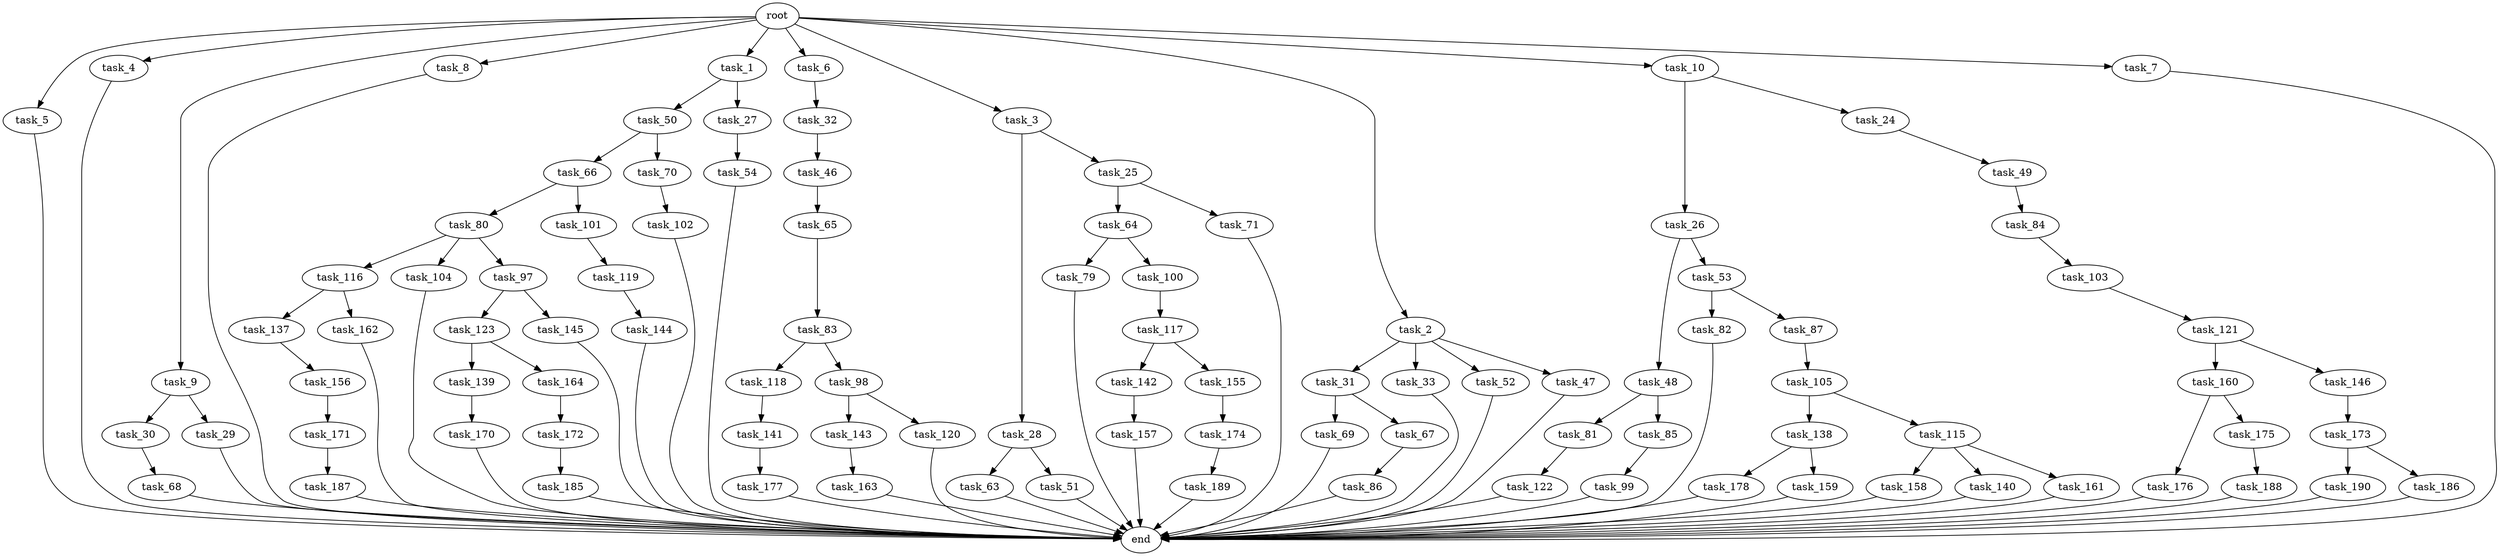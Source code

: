 digraph G {
  task_172 [size="6957847019.520000"];
  task_122 [size="2147483648.000000"];
  task_50 [size="6957847019.520000"];
  task_119 [size="773094113.280000"];
  task_185 [size="6957847019.520000"];
  task_187 [size="4209067950.080000"];
  task_66 [size="4209067950.080000"];
  task_5 [size="10.240000"];
  task_4 [size="10.240000"];
  task_121 [size="343597383.680000"];
  task_27 [size="6957847019.520000"];
  task_81 [size="8589934592.000000"];
  task_31 [size="1374389534.720000"];
  task_143 [size="8589934592.000000"];
  task_26 [size="1374389534.720000"];
  task_64 [size="343597383.680000"];
  task_103 [size="343597383.680000"];
  task_118 [size="1374389534.720000"];
  task_141 [size="8589934592.000000"];
  task_190 [size="343597383.680000"];
  task_116 [size="343597383.680000"];
  task_28 [size="5497558138.880000"];
  task_102 [size="1374389534.720000"];
  task_82 [size="343597383.680000"];
  task_9 [size="10.240000"];
  task_54 [size="5497558138.880000"];
  task_174 [size="6957847019.520000"];
  task_33 [size="1374389534.720000"];
  task_142 [size="6957847019.520000"];
  task_186 [size="343597383.680000"];
  root [size="0.000000"];
  task_8 [size="10.240000"];
  task_117 [size="2147483648.000000"];
  task_86 [size="5497558138.880000"];
  task_160 [size="2147483648.000000"];
  task_80 [size="5497558138.880000"];
  task_83 [size="343597383.680000"];
  task_1 [size="10.240000"];
  task_105 [size="1374389534.720000"];
  task_188 [size="4209067950.080000"];
  task_52 [size="1374389534.720000"];
  task_158 [size="6957847019.520000"];
  task_24 [size="1374389534.720000"];
  task_85 [size="8589934592.000000"];
  task_157 [size="8589934592.000000"];
  task_104 [size="343597383.680000"];
  task_177 [size="3092376453.120000"];
  task_123 [size="6957847019.520000"];
  task_140 [size="6957847019.520000"];
  task_63 [size="6957847019.520000"];
  task_6 [size="10.240000"];
  task_173 [size="343597383.680000"];
  task_3 [size="10.240000"];
  task_99 [size="1374389534.720000"];
  task_139 [size="2147483648.000000"];
  end [size="0.000000"];
  task_144 [size="2147483648.000000"];
  task_70 [size="4209067950.080000"];
  task_69 [size="343597383.680000"];
  task_49 [size="5497558138.880000"];
  task_176 [size="8589934592.000000"];
  task_71 [size="343597383.680000"];
  task_84 [size="773094113.280000"];
  task_170 [size="1374389534.720000"];
  task_163 [size="8589934592.000000"];
  task_161 [size="6957847019.520000"];
  task_30 [size="6957847019.520000"];
  task_137 [size="6957847019.520000"];
  task_79 [size="773094113.280000"];
  task_48 [size="3092376453.120000"];
  task_46 [size="3092376453.120000"];
  task_32 [size="1374389534.720000"];
  task_145 [size="6957847019.520000"];
  task_162 [size="6957847019.520000"];
  task_2 [size="10.240000"];
  task_138 [size="773094113.280000"];
  task_25 [size="5497558138.880000"];
  task_171 [size="1374389534.720000"];
  task_156 [size="8589934592.000000"];
  task_146 [size="2147483648.000000"];
  task_29 [size="6957847019.520000"];
  task_87 [size="343597383.680000"];
  task_51 [size="6957847019.520000"];
  task_178 [size="4209067950.080000"];
  task_164 [size="2147483648.000000"];
  task_97 [size="343597383.680000"];
  task_155 [size="6957847019.520000"];
  task_10 [size="10.240000"];
  task_65 [size="5497558138.880000"];
  task_67 [size="343597383.680000"];
  task_7 [size="10.240000"];
  task_189 [size="1374389534.720000"];
  task_115 [size="773094113.280000"];
  task_120 [size="8589934592.000000"];
  task_47 [size="1374389534.720000"];
  task_100 [size="773094113.280000"];
  task_98 [size="1374389534.720000"];
  task_68 [size="1374389534.720000"];
  task_101 [size="5497558138.880000"];
  task_159 [size="4209067950.080000"];
  task_175 [size="8589934592.000000"];
  task_53 [size="3092376453.120000"];

  task_172 -> task_185 [size="679477248.000000"];
  task_122 -> end [size="1.000000"];
  task_50 -> task_70 [size="411041792.000000"];
  task_50 -> task_66 [size="411041792.000000"];
  task_119 -> task_144 [size="209715200.000000"];
  task_185 -> end [size="1.000000"];
  task_187 -> end [size="1.000000"];
  task_66 -> task_80 [size="536870912.000000"];
  task_66 -> task_101 [size="536870912.000000"];
  task_5 -> end [size="1.000000"];
  task_4 -> end [size="1.000000"];
  task_121 -> task_146 [size="209715200.000000"];
  task_121 -> task_160 [size="209715200.000000"];
  task_27 -> task_54 [size="536870912.000000"];
  task_81 -> task_122 [size="209715200.000000"];
  task_31 -> task_69 [size="33554432.000000"];
  task_31 -> task_67 [size="33554432.000000"];
  task_143 -> task_163 [size="838860800.000000"];
  task_26 -> task_48 [size="301989888.000000"];
  task_26 -> task_53 [size="301989888.000000"];
  task_64 -> task_79 [size="75497472.000000"];
  task_64 -> task_100 [size="75497472.000000"];
  task_103 -> task_121 [size="33554432.000000"];
  task_118 -> task_141 [size="838860800.000000"];
  task_141 -> task_177 [size="301989888.000000"];
  task_190 -> end [size="1.000000"];
  task_116 -> task_137 [size="679477248.000000"];
  task_116 -> task_162 [size="679477248.000000"];
  task_28 -> task_63 [size="679477248.000000"];
  task_28 -> task_51 [size="679477248.000000"];
  task_102 -> end [size="1.000000"];
  task_82 -> end [size="1.000000"];
  task_9 -> task_30 [size="679477248.000000"];
  task_9 -> task_29 [size="679477248.000000"];
  task_54 -> end [size="1.000000"];
  task_174 -> task_189 [size="134217728.000000"];
  task_33 -> end [size="1.000000"];
  task_142 -> task_157 [size="838860800.000000"];
  task_186 -> end [size="1.000000"];
  root -> task_8 [size="1.000000"];
  root -> task_10 [size="1.000000"];
  root -> task_2 [size="1.000000"];
  root -> task_5 [size="1.000000"];
  root -> task_4 [size="1.000000"];
  root -> task_9 [size="1.000000"];
  root -> task_1 [size="1.000000"];
  root -> task_7 [size="1.000000"];
  root -> task_6 [size="1.000000"];
  root -> task_3 [size="1.000000"];
  task_8 -> end [size="1.000000"];
  task_117 -> task_142 [size="679477248.000000"];
  task_117 -> task_155 [size="679477248.000000"];
  task_86 -> end [size="1.000000"];
  task_160 -> task_176 [size="838860800.000000"];
  task_160 -> task_175 [size="838860800.000000"];
  task_80 -> task_97 [size="33554432.000000"];
  task_80 -> task_104 [size="33554432.000000"];
  task_80 -> task_116 [size="33554432.000000"];
  task_83 -> task_98 [size="134217728.000000"];
  task_83 -> task_118 [size="134217728.000000"];
  task_1 -> task_27 [size="679477248.000000"];
  task_1 -> task_50 [size="679477248.000000"];
  task_105 -> task_138 [size="75497472.000000"];
  task_105 -> task_115 [size="75497472.000000"];
  task_188 -> end [size="1.000000"];
  task_52 -> end [size="1.000000"];
  task_158 -> end [size="1.000000"];
  task_24 -> task_49 [size="536870912.000000"];
  task_85 -> task_99 [size="134217728.000000"];
  task_157 -> end [size="1.000000"];
  task_104 -> end [size="1.000000"];
  task_177 -> end [size="1.000000"];
  task_123 -> task_139 [size="209715200.000000"];
  task_123 -> task_164 [size="209715200.000000"];
  task_140 -> end [size="1.000000"];
  task_63 -> end [size="1.000000"];
  task_6 -> task_32 [size="134217728.000000"];
  task_173 -> task_190 [size="33554432.000000"];
  task_173 -> task_186 [size="33554432.000000"];
  task_3 -> task_25 [size="536870912.000000"];
  task_3 -> task_28 [size="536870912.000000"];
  task_99 -> end [size="1.000000"];
  task_139 -> task_170 [size="134217728.000000"];
  task_144 -> end [size="1.000000"];
  task_70 -> task_102 [size="134217728.000000"];
  task_69 -> end [size="1.000000"];
  task_49 -> task_84 [size="75497472.000000"];
  task_176 -> end [size="1.000000"];
  task_71 -> end [size="1.000000"];
  task_84 -> task_103 [size="33554432.000000"];
  task_170 -> end [size="1.000000"];
  task_163 -> end [size="1.000000"];
  task_161 -> end [size="1.000000"];
  task_30 -> task_68 [size="134217728.000000"];
  task_137 -> task_156 [size="838860800.000000"];
  task_79 -> end [size="1.000000"];
  task_48 -> task_81 [size="838860800.000000"];
  task_48 -> task_85 [size="838860800.000000"];
  task_46 -> task_65 [size="536870912.000000"];
  task_32 -> task_46 [size="301989888.000000"];
  task_145 -> end [size="1.000000"];
  task_162 -> end [size="1.000000"];
  task_2 -> task_31 [size="134217728.000000"];
  task_2 -> task_33 [size="134217728.000000"];
  task_2 -> task_47 [size="134217728.000000"];
  task_2 -> task_52 [size="134217728.000000"];
  task_138 -> task_159 [size="411041792.000000"];
  task_138 -> task_178 [size="411041792.000000"];
  task_25 -> task_64 [size="33554432.000000"];
  task_25 -> task_71 [size="33554432.000000"];
  task_171 -> task_187 [size="411041792.000000"];
  task_156 -> task_171 [size="134217728.000000"];
  task_146 -> task_173 [size="33554432.000000"];
  task_29 -> end [size="1.000000"];
  task_87 -> task_105 [size="134217728.000000"];
  task_51 -> end [size="1.000000"];
  task_178 -> end [size="1.000000"];
  task_164 -> task_172 [size="679477248.000000"];
  task_97 -> task_123 [size="679477248.000000"];
  task_97 -> task_145 [size="679477248.000000"];
  task_155 -> task_174 [size="679477248.000000"];
  task_10 -> task_24 [size="134217728.000000"];
  task_10 -> task_26 [size="134217728.000000"];
  task_65 -> task_83 [size="33554432.000000"];
  task_67 -> task_86 [size="536870912.000000"];
  task_7 -> end [size="1.000000"];
  task_189 -> end [size="1.000000"];
  task_115 -> task_140 [size="679477248.000000"];
  task_115 -> task_158 [size="679477248.000000"];
  task_115 -> task_161 [size="679477248.000000"];
  task_120 -> end [size="1.000000"];
  task_47 -> end [size="1.000000"];
  task_100 -> task_117 [size="209715200.000000"];
  task_98 -> task_120 [size="838860800.000000"];
  task_98 -> task_143 [size="838860800.000000"];
  task_68 -> end [size="1.000000"];
  task_101 -> task_119 [size="75497472.000000"];
  task_159 -> end [size="1.000000"];
  task_175 -> task_188 [size="411041792.000000"];
  task_53 -> task_82 [size="33554432.000000"];
  task_53 -> task_87 [size="33554432.000000"];
}
